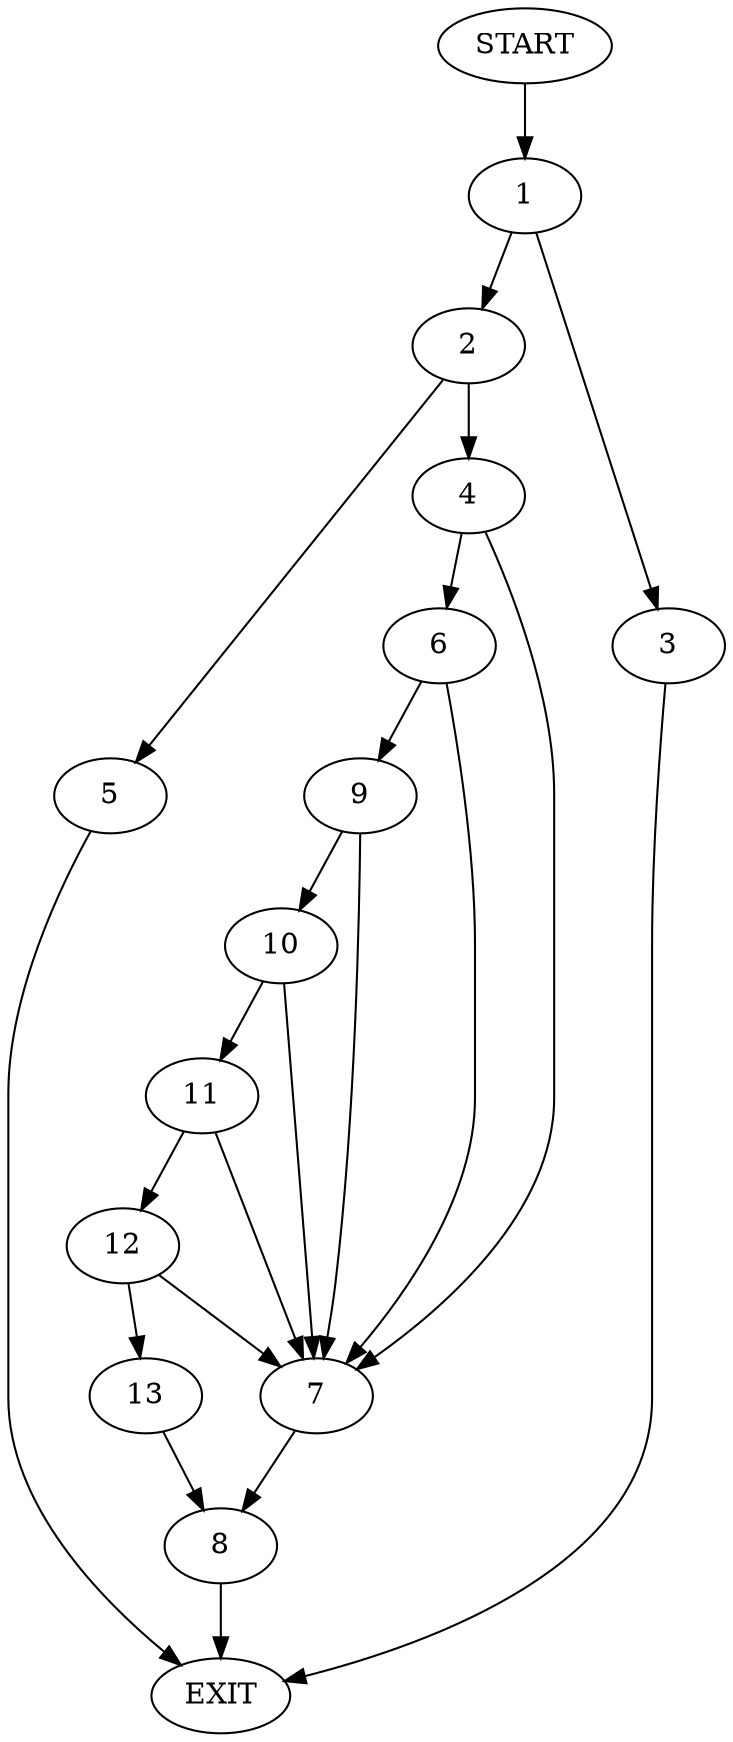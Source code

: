 digraph {
0 [label="START"]
14 [label="EXIT"]
0 -> 1
1 -> 2
1 -> 3
3 -> 14
2 -> 4
2 -> 5
5 -> 14
4 -> 6
4 -> 7
7 -> 8
6 -> 7
6 -> 9
9 -> 10
9 -> 7
10 -> 7
10 -> 11
11 -> 7
11 -> 12
12 -> 13
12 -> 7
13 -> 8
8 -> 14
}
